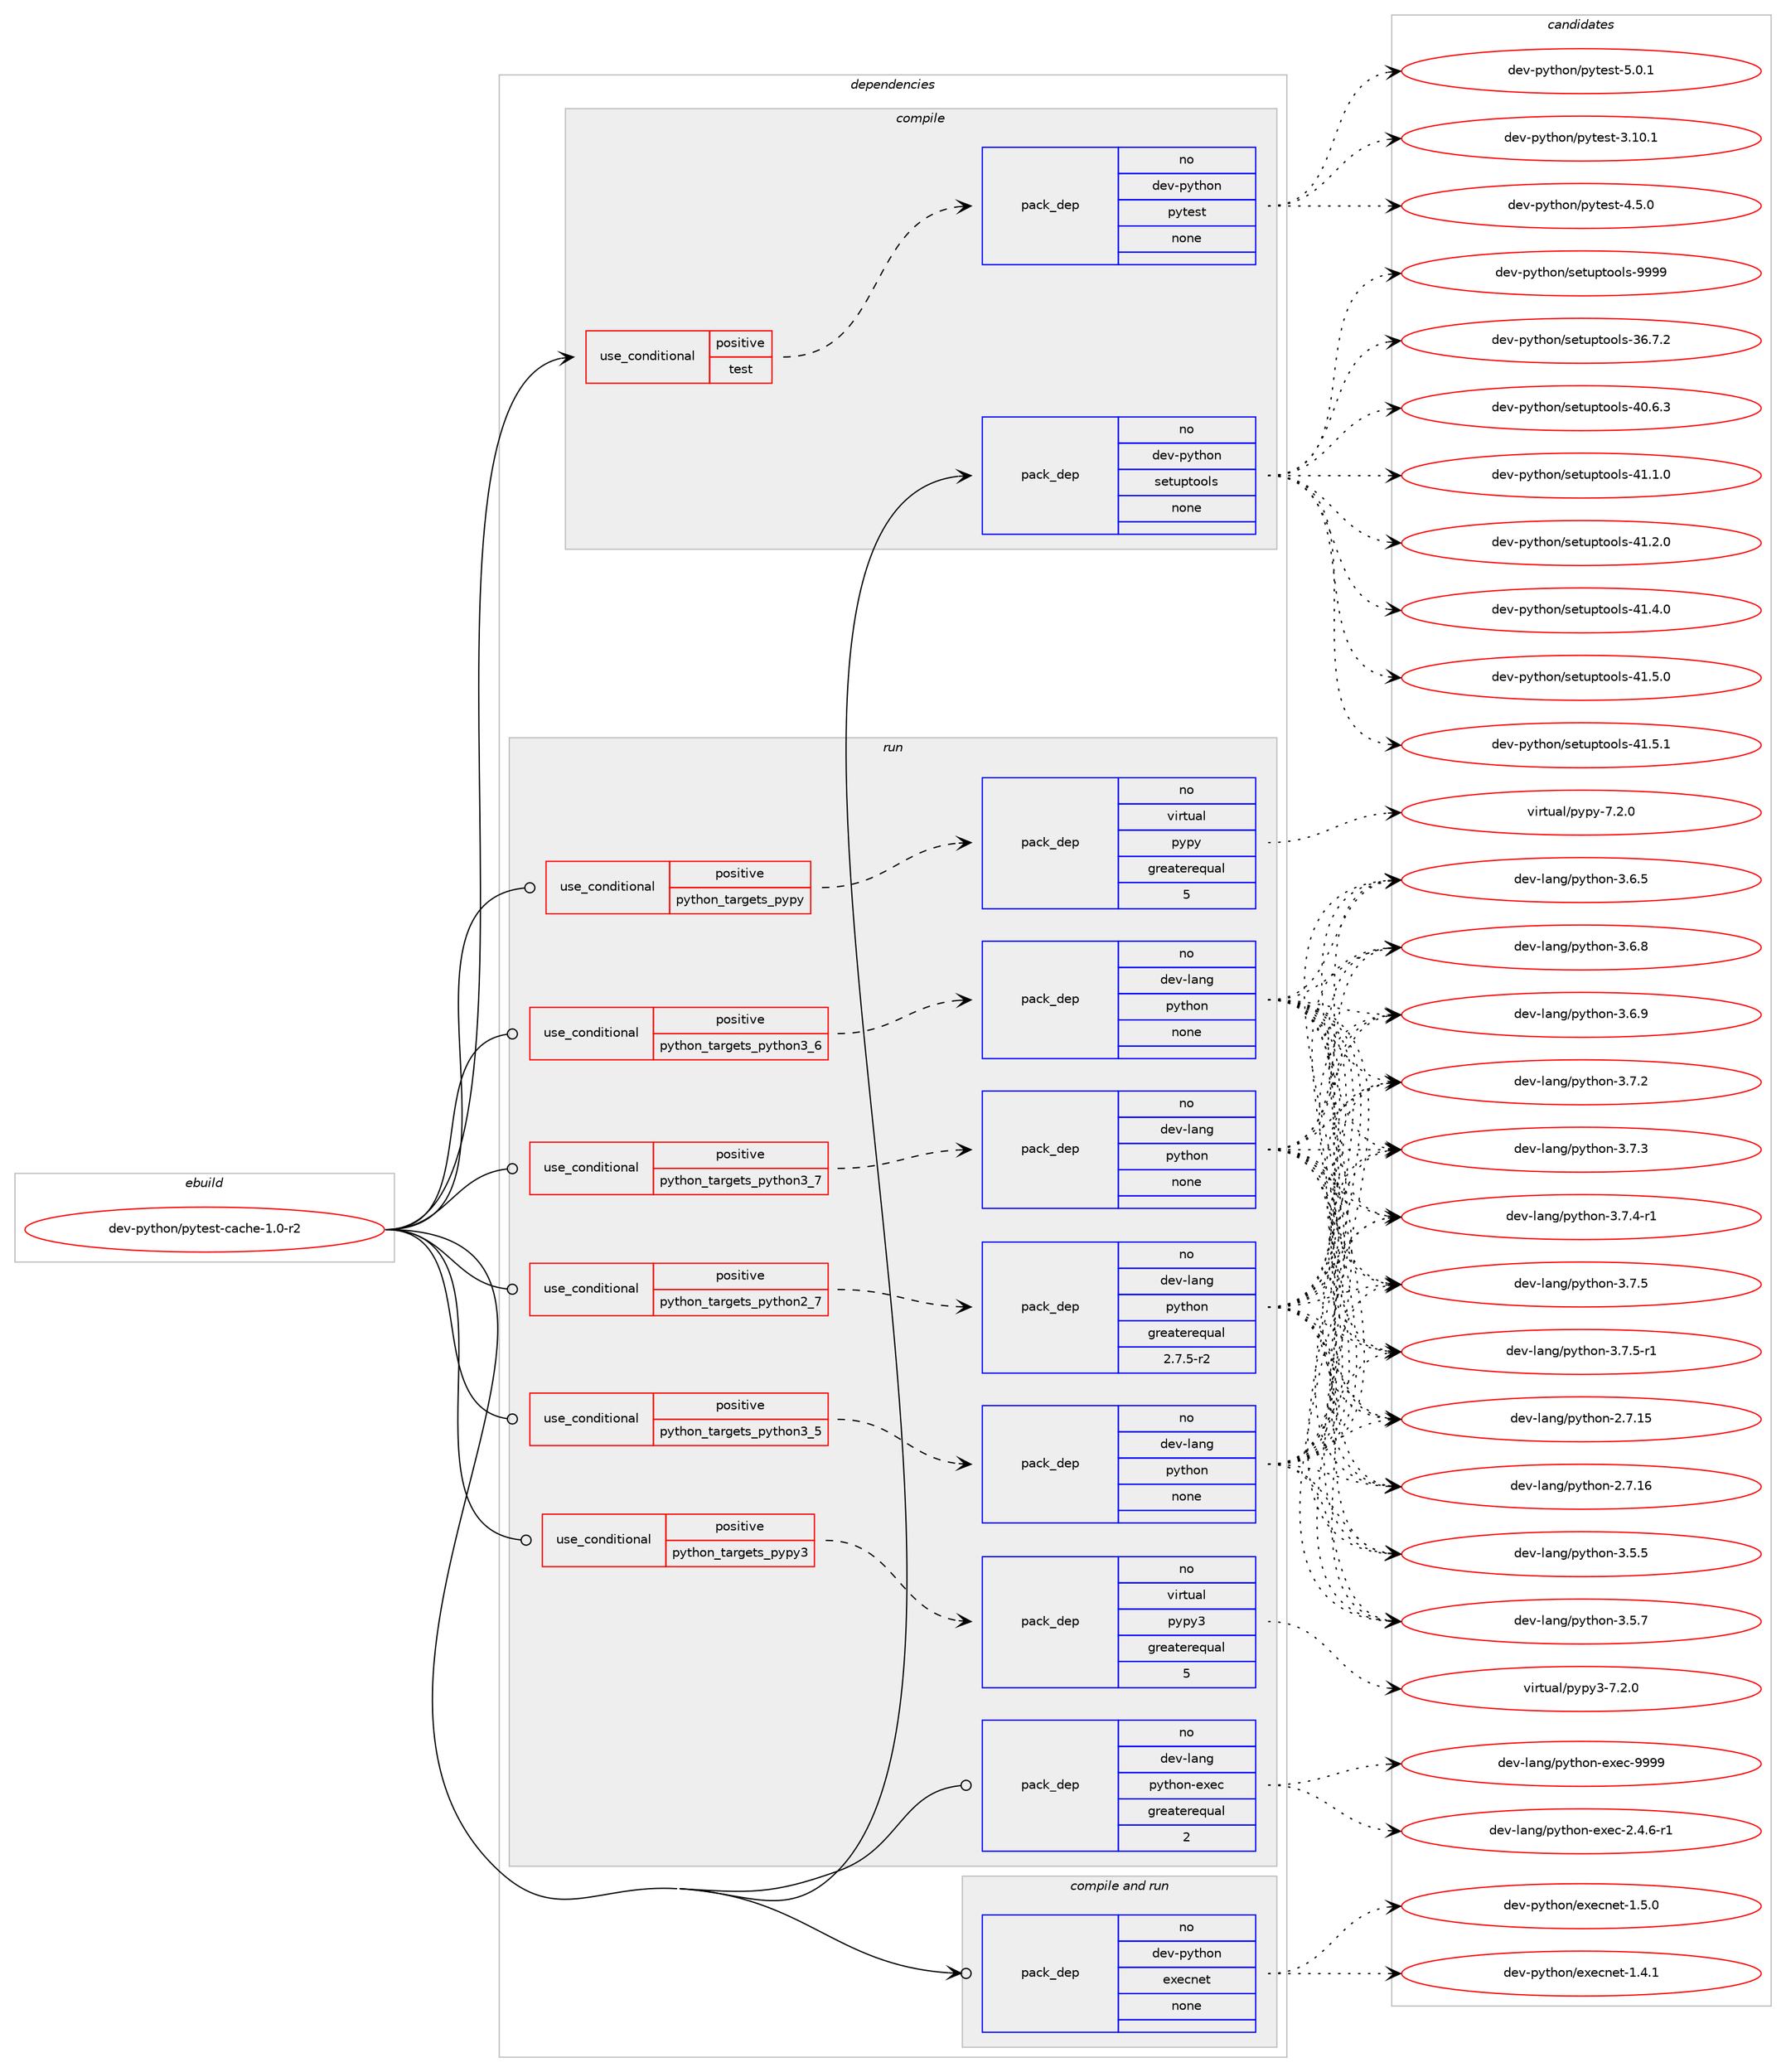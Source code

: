 digraph prolog {

# *************
# Graph options
# *************

newrank=true;
concentrate=true;
compound=true;
graph [rankdir=LR,fontname=Helvetica,fontsize=10,ranksep=1.5];#, ranksep=2.5, nodesep=0.2];
edge  [arrowhead=vee];
node  [fontname=Helvetica,fontsize=10];

# **********
# The ebuild
# **********

subgraph cluster_leftcol {
color=gray;
rank=same;
label=<<i>ebuild</i>>;
id [label="dev-python/pytest-cache-1.0-r2", color=red, width=4, href="../dev-python/pytest-cache-1.0-r2.svg"];
}

# ****************
# The dependencies
# ****************

subgraph cluster_midcol {
color=gray;
label=<<i>dependencies</i>>;
subgraph cluster_compile {
fillcolor="#eeeeee";
style=filled;
label=<<i>compile</i>>;
subgraph cond146963 {
dependency629216 [label=<<TABLE BORDER="0" CELLBORDER="1" CELLSPACING="0" CELLPADDING="4"><TR><TD ROWSPAN="3" CELLPADDING="10">use_conditional</TD></TR><TR><TD>positive</TD></TR><TR><TD>test</TD></TR></TABLE>>, shape=none, color=red];
subgraph pack470388 {
dependency629217 [label=<<TABLE BORDER="0" CELLBORDER="1" CELLSPACING="0" CELLPADDING="4" WIDTH="220"><TR><TD ROWSPAN="6" CELLPADDING="30">pack_dep</TD></TR><TR><TD WIDTH="110">no</TD></TR><TR><TD>dev-python</TD></TR><TR><TD>pytest</TD></TR><TR><TD>none</TD></TR><TR><TD></TD></TR></TABLE>>, shape=none, color=blue];
}
dependency629216:e -> dependency629217:w [weight=20,style="dashed",arrowhead="vee"];
}
id:e -> dependency629216:w [weight=20,style="solid",arrowhead="vee"];
subgraph pack470389 {
dependency629218 [label=<<TABLE BORDER="0" CELLBORDER="1" CELLSPACING="0" CELLPADDING="4" WIDTH="220"><TR><TD ROWSPAN="6" CELLPADDING="30">pack_dep</TD></TR><TR><TD WIDTH="110">no</TD></TR><TR><TD>dev-python</TD></TR><TR><TD>setuptools</TD></TR><TR><TD>none</TD></TR><TR><TD></TD></TR></TABLE>>, shape=none, color=blue];
}
id:e -> dependency629218:w [weight=20,style="solid",arrowhead="vee"];
}
subgraph cluster_compileandrun {
fillcolor="#eeeeee";
style=filled;
label=<<i>compile and run</i>>;
subgraph pack470390 {
dependency629219 [label=<<TABLE BORDER="0" CELLBORDER="1" CELLSPACING="0" CELLPADDING="4" WIDTH="220"><TR><TD ROWSPAN="6" CELLPADDING="30">pack_dep</TD></TR><TR><TD WIDTH="110">no</TD></TR><TR><TD>dev-python</TD></TR><TR><TD>execnet</TD></TR><TR><TD>none</TD></TR><TR><TD></TD></TR></TABLE>>, shape=none, color=blue];
}
id:e -> dependency629219:w [weight=20,style="solid",arrowhead="odotvee"];
}
subgraph cluster_run {
fillcolor="#eeeeee";
style=filled;
label=<<i>run</i>>;
subgraph cond146964 {
dependency629220 [label=<<TABLE BORDER="0" CELLBORDER="1" CELLSPACING="0" CELLPADDING="4"><TR><TD ROWSPAN="3" CELLPADDING="10">use_conditional</TD></TR><TR><TD>positive</TD></TR><TR><TD>python_targets_pypy</TD></TR></TABLE>>, shape=none, color=red];
subgraph pack470391 {
dependency629221 [label=<<TABLE BORDER="0" CELLBORDER="1" CELLSPACING="0" CELLPADDING="4" WIDTH="220"><TR><TD ROWSPAN="6" CELLPADDING="30">pack_dep</TD></TR><TR><TD WIDTH="110">no</TD></TR><TR><TD>virtual</TD></TR><TR><TD>pypy</TD></TR><TR><TD>greaterequal</TD></TR><TR><TD>5</TD></TR></TABLE>>, shape=none, color=blue];
}
dependency629220:e -> dependency629221:w [weight=20,style="dashed",arrowhead="vee"];
}
id:e -> dependency629220:w [weight=20,style="solid",arrowhead="odot"];
subgraph cond146965 {
dependency629222 [label=<<TABLE BORDER="0" CELLBORDER="1" CELLSPACING="0" CELLPADDING="4"><TR><TD ROWSPAN="3" CELLPADDING="10">use_conditional</TD></TR><TR><TD>positive</TD></TR><TR><TD>python_targets_pypy3</TD></TR></TABLE>>, shape=none, color=red];
subgraph pack470392 {
dependency629223 [label=<<TABLE BORDER="0" CELLBORDER="1" CELLSPACING="0" CELLPADDING="4" WIDTH="220"><TR><TD ROWSPAN="6" CELLPADDING="30">pack_dep</TD></TR><TR><TD WIDTH="110">no</TD></TR><TR><TD>virtual</TD></TR><TR><TD>pypy3</TD></TR><TR><TD>greaterequal</TD></TR><TR><TD>5</TD></TR></TABLE>>, shape=none, color=blue];
}
dependency629222:e -> dependency629223:w [weight=20,style="dashed",arrowhead="vee"];
}
id:e -> dependency629222:w [weight=20,style="solid",arrowhead="odot"];
subgraph cond146966 {
dependency629224 [label=<<TABLE BORDER="0" CELLBORDER="1" CELLSPACING="0" CELLPADDING="4"><TR><TD ROWSPAN="3" CELLPADDING="10">use_conditional</TD></TR><TR><TD>positive</TD></TR><TR><TD>python_targets_python2_7</TD></TR></TABLE>>, shape=none, color=red];
subgraph pack470393 {
dependency629225 [label=<<TABLE BORDER="0" CELLBORDER="1" CELLSPACING="0" CELLPADDING="4" WIDTH="220"><TR><TD ROWSPAN="6" CELLPADDING="30">pack_dep</TD></TR><TR><TD WIDTH="110">no</TD></TR><TR><TD>dev-lang</TD></TR><TR><TD>python</TD></TR><TR><TD>greaterequal</TD></TR><TR><TD>2.7.5-r2</TD></TR></TABLE>>, shape=none, color=blue];
}
dependency629224:e -> dependency629225:w [weight=20,style="dashed",arrowhead="vee"];
}
id:e -> dependency629224:w [weight=20,style="solid",arrowhead="odot"];
subgraph cond146967 {
dependency629226 [label=<<TABLE BORDER="0" CELLBORDER="1" CELLSPACING="0" CELLPADDING="4"><TR><TD ROWSPAN="3" CELLPADDING="10">use_conditional</TD></TR><TR><TD>positive</TD></TR><TR><TD>python_targets_python3_5</TD></TR></TABLE>>, shape=none, color=red];
subgraph pack470394 {
dependency629227 [label=<<TABLE BORDER="0" CELLBORDER="1" CELLSPACING="0" CELLPADDING="4" WIDTH="220"><TR><TD ROWSPAN="6" CELLPADDING="30">pack_dep</TD></TR><TR><TD WIDTH="110">no</TD></TR><TR><TD>dev-lang</TD></TR><TR><TD>python</TD></TR><TR><TD>none</TD></TR><TR><TD></TD></TR></TABLE>>, shape=none, color=blue];
}
dependency629226:e -> dependency629227:w [weight=20,style="dashed",arrowhead="vee"];
}
id:e -> dependency629226:w [weight=20,style="solid",arrowhead="odot"];
subgraph cond146968 {
dependency629228 [label=<<TABLE BORDER="0" CELLBORDER="1" CELLSPACING="0" CELLPADDING="4"><TR><TD ROWSPAN="3" CELLPADDING="10">use_conditional</TD></TR><TR><TD>positive</TD></TR><TR><TD>python_targets_python3_6</TD></TR></TABLE>>, shape=none, color=red];
subgraph pack470395 {
dependency629229 [label=<<TABLE BORDER="0" CELLBORDER="1" CELLSPACING="0" CELLPADDING="4" WIDTH="220"><TR><TD ROWSPAN="6" CELLPADDING="30">pack_dep</TD></TR><TR><TD WIDTH="110">no</TD></TR><TR><TD>dev-lang</TD></TR><TR><TD>python</TD></TR><TR><TD>none</TD></TR><TR><TD></TD></TR></TABLE>>, shape=none, color=blue];
}
dependency629228:e -> dependency629229:w [weight=20,style="dashed",arrowhead="vee"];
}
id:e -> dependency629228:w [weight=20,style="solid",arrowhead="odot"];
subgraph cond146969 {
dependency629230 [label=<<TABLE BORDER="0" CELLBORDER="1" CELLSPACING="0" CELLPADDING="4"><TR><TD ROWSPAN="3" CELLPADDING="10">use_conditional</TD></TR><TR><TD>positive</TD></TR><TR><TD>python_targets_python3_7</TD></TR></TABLE>>, shape=none, color=red];
subgraph pack470396 {
dependency629231 [label=<<TABLE BORDER="0" CELLBORDER="1" CELLSPACING="0" CELLPADDING="4" WIDTH="220"><TR><TD ROWSPAN="6" CELLPADDING="30">pack_dep</TD></TR><TR><TD WIDTH="110">no</TD></TR><TR><TD>dev-lang</TD></TR><TR><TD>python</TD></TR><TR><TD>none</TD></TR><TR><TD></TD></TR></TABLE>>, shape=none, color=blue];
}
dependency629230:e -> dependency629231:w [weight=20,style="dashed",arrowhead="vee"];
}
id:e -> dependency629230:w [weight=20,style="solid",arrowhead="odot"];
subgraph pack470397 {
dependency629232 [label=<<TABLE BORDER="0" CELLBORDER="1" CELLSPACING="0" CELLPADDING="4" WIDTH="220"><TR><TD ROWSPAN="6" CELLPADDING="30">pack_dep</TD></TR><TR><TD WIDTH="110">no</TD></TR><TR><TD>dev-lang</TD></TR><TR><TD>python-exec</TD></TR><TR><TD>greaterequal</TD></TR><TR><TD>2</TD></TR></TABLE>>, shape=none, color=blue];
}
id:e -> dependency629232:w [weight=20,style="solid",arrowhead="odot"];
}
}

# **************
# The candidates
# **************

subgraph cluster_choices {
rank=same;
color=gray;
label=<<i>candidates</i>>;

subgraph choice470388 {
color=black;
nodesep=1;
choice100101118451121211161041111104711212111610111511645514649484649 [label="dev-python/pytest-3.10.1", color=red, width=4,href="../dev-python/pytest-3.10.1.svg"];
choice1001011184511212111610411111047112121116101115116455246534648 [label="dev-python/pytest-4.5.0", color=red, width=4,href="../dev-python/pytest-4.5.0.svg"];
choice1001011184511212111610411111047112121116101115116455346484649 [label="dev-python/pytest-5.0.1", color=red, width=4,href="../dev-python/pytest-5.0.1.svg"];
dependency629217:e -> choice100101118451121211161041111104711212111610111511645514649484649:w [style=dotted,weight="100"];
dependency629217:e -> choice1001011184511212111610411111047112121116101115116455246534648:w [style=dotted,weight="100"];
dependency629217:e -> choice1001011184511212111610411111047112121116101115116455346484649:w [style=dotted,weight="100"];
}
subgraph choice470389 {
color=black;
nodesep=1;
choice100101118451121211161041111104711510111611711211611111110811545515446554650 [label="dev-python/setuptools-36.7.2", color=red, width=4,href="../dev-python/setuptools-36.7.2.svg"];
choice100101118451121211161041111104711510111611711211611111110811545524846544651 [label="dev-python/setuptools-40.6.3", color=red, width=4,href="../dev-python/setuptools-40.6.3.svg"];
choice100101118451121211161041111104711510111611711211611111110811545524946494648 [label="dev-python/setuptools-41.1.0", color=red, width=4,href="../dev-python/setuptools-41.1.0.svg"];
choice100101118451121211161041111104711510111611711211611111110811545524946504648 [label="dev-python/setuptools-41.2.0", color=red, width=4,href="../dev-python/setuptools-41.2.0.svg"];
choice100101118451121211161041111104711510111611711211611111110811545524946524648 [label="dev-python/setuptools-41.4.0", color=red, width=4,href="../dev-python/setuptools-41.4.0.svg"];
choice100101118451121211161041111104711510111611711211611111110811545524946534648 [label="dev-python/setuptools-41.5.0", color=red, width=4,href="../dev-python/setuptools-41.5.0.svg"];
choice100101118451121211161041111104711510111611711211611111110811545524946534649 [label="dev-python/setuptools-41.5.1", color=red, width=4,href="../dev-python/setuptools-41.5.1.svg"];
choice10010111845112121116104111110471151011161171121161111111081154557575757 [label="dev-python/setuptools-9999", color=red, width=4,href="../dev-python/setuptools-9999.svg"];
dependency629218:e -> choice100101118451121211161041111104711510111611711211611111110811545515446554650:w [style=dotted,weight="100"];
dependency629218:e -> choice100101118451121211161041111104711510111611711211611111110811545524846544651:w [style=dotted,weight="100"];
dependency629218:e -> choice100101118451121211161041111104711510111611711211611111110811545524946494648:w [style=dotted,weight="100"];
dependency629218:e -> choice100101118451121211161041111104711510111611711211611111110811545524946504648:w [style=dotted,weight="100"];
dependency629218:e -> choice100101118451121211161041111104711510111611711211611111110811545524946524648:w [style=dotted,weight="100"];
dependency629218:e -> choice100101118451121211161041111104711510111611711211611111110811545524946534648:w [style=dotted,weight="100"];
dependency629218:e -> choice100101118451121211161041111104711510111611711211611111110811545524946534649:w [style=dotted,weight="100"];
dependency629218:e -> choice10010111845112121116104111110471151011161171121161111111081154557575757:w [style=dotted,weight="100"];
}
subgraph choice470390 {
color=black;
nodesep=1;
choice100101118451121211161041111104710112010199110101116454946524649 [label="dev-python/execnet-1.4.1", color=red, width=4,href="../dev-python/execnet-1.4.1.svg"];
choice100101118451121211161041111104710112010199110101116454946534648 [label="dev-python/execnet-1.5.0", color=red, width=4,href="../dev-python/execnet-1.5.0.svg"];
dependency629219:e -> choice100101118451121211161041111104710112010199110101116454946524649:w [style=dotted,weight="100"];
dependency629219:e -> choice100101118451121211161041111104710112010199110101116454946534648:w [style=dotted,weight="100"];
}
subgraph choice470391 {
color=black;
nodesep=1;
choice1181051141161179710847112121112121455546504648 [label="virtual/pypy-7.2.0", color=red, width=4,href="../virtual/pypy-7.2.0.svg"];
dependency629221:e -> choice1181051141161179710847112121112121455546504648:w [style=dotted,weight="100"];
}
subgraph choice470392 {
color=black;
nodesep=1;
choice118105114116117971084711212111212151455546504648 [label="virtual/pypy3-7.2.0", color=red, width=4,href="../virtual/pypy3-7.2.0.svg"];
dependency629223:e -> choice118105114116117971084711212111212151455546504648:w [style=dotted,weight="100"];
}
subgraph choice470393 {
color=black;
nodesep=1;
choice10010111845108971101034711212111610411111045504655464953 [label="dev-lang/python-2.7.15", color=red, width=4,href="../dev-lang/python-2.7.15.svg"];
choice10010111845108971101034711212111610411111045504655464954 [label="dev-lang/python-2.7.16", color=red, width=4,href="../dev-lang/python-2.7.16.svg"];
choice100101118451089711010347112121116104111110455146534653 [label="dev-lang/python-3.5.5", color=red, width=4,href="../dev-lang/python-3.5.5.svg"];
choice100101118451089711010347112121116104111110455146534655 [label="dev-lang/python-3.5.7", color=red, width=4,href="../dev-lang/python-3.5.7.svg"];
choice100101118451089711010347112121116104111110455146544653 [label="dev-lang/python-3.6.5", color=red, width=4,href="../dev-lang/python-3.6.5.svg"];
choice100101118451089711010347112121116104111110455146544656 [label="dev-lang/python-3.6.8", color=red, width=4,href="../dev-lang/python-3.6.8.svg"];
choice100101118451089711010347112121116104111110455146544657 [label="dev-lang/python-3.6.9", color=red, width=4,href="../dev-lang/python-3.6.9.svg"];
choice100101118451089711010347112121116104111110455146554650 [label="dev-lang/python-3.7.2", color=red, width=4,href="../dev-lang/python-3.7.2.svg"];
choice100101118451089711010347112121116104111110455146554651 [label="dev-lang/python-3.7.3", color=red, width=4,href="../dev-lang/python-3.7.3.svg"];
choice1001011184510897110103471121211161041111104551465546524511449 [label="dev-lang/python-3.7.4-r1", color=red, width=4,href="../dev-lang/python-3.7.4-r1.svg"];
choice100101118451089711010347112121116104111110455146554653 [label="dev-lang/python-3.7.5", color=red, width=4,href="../dev-lang/python-3.7.5.svg"];
choice1001011184510897110103471121211161041111104551465546534511449 [label="dev-lang/python-3.7.5-r1", color=red, width=4,href="../dev-lang/python-3.7.5-r1.svg"];
dependency629225:e -> choice10010111845108971101034711212111610411111045504655464953:w [style=dotted,weight="100"];
dependency629225:e -> choice10010111845108971101034711212111610411111045504655464954:w [style=dotted,weight="100"];
dependency629225:e -> choice100101118451089711010347112121116104111110455146534653:w [style=dotted,weight="100"];
dependency629225:e -> choice100101118451089711010347112121116104111110455146534655:w [style=dotted,weight="100"];
dependency629225:e -> choice100101118451089711010347112121116104111110455146544653:w [style=dotted,weight="100"];
dependency629225:e -> choice100101118451089711010347112121116104111110455146544656:w [style=dotted,weight="100"];
dependency629225:e -> choice100101118451089711010347112121116104111110455146544657:w [style=dotted,weight="100"];
dependency629225:e -> choice100101118451089711010347112121116104111110455146554650:w [style=dotted,weight="100"];
dependency629225:e -> choice100101118451089711010347112121116104111110455146554651:w [style=dotted,weight="100"];
dependency629225:e -> choice1001011184510897110103471121211161041111104551465546524511449:w [style=dotted,weight="100"];
dependency629225:e -> choice100101118451089711010347112121116104111110455146554653:w [style=dotted,weight="100"];
dependency629225:e -> choice1001011184510897110103471121211161041111104551465546534511449:w [style=dotted,weight="100"];
}
subgraph choice470394 {
color=black;
nodesep=1;
choice10010111845108971101034711212111610411111045504655464953 [label="dev-lang/python-2.7.15", color=red, width=4,href="../dev-lang/python-2.7.15.svg"];
choice10010111845108971101034711212111610411111045504655464954 [label="dev-lang/python-2.7.16", color=red, width=4,href="../dev-lang/python-2.7.16.svg"];
choice100101118451089711010347112121116104111110455146534653 [label="dev-lang/python-3.5.5", color=red, width=4,href="../dev-lang/python-3.5.5.svg"];
choice100101118451089711010347112121116104111110455146534655 [label="dev-lang/python-3.5.7", color=red, width=4,href="../dev-lang/python-3.5.7.svg"];
choice100101118451089711010347112121116104111110455146544653 [label="dev-lang/python-3.6.5", color=red, width=4,href="../dev-lang/python-3.6.5.svg"];
choice100101118451089711010347112121116104111110455146544656 [label="dev-lang/python-3.6.8", color=red, width=4,href="../dev-lang/python-3.6.8.svg"];
choice100101118451089711010347112121116104111110455146544657 [label="dev-lang/python-3.6.9", color=red, width=4,href="../dev-lang/python-3.6.9.svg"];
choice100101118451089711010347112121116104111110455146554650 [label="dev-lang/python-3.7.2", color=red, width=4,href="../dev-lang/python-3.7.2.svg"];
choice100101118451089711010347112121116104111110455146554651 [label="dev-lang/python-3.7.3", color=red, width=4,href="../dev-lang/python-3.7.3.svg"];
choice1001011184510897110103471121211161041111104551465546524511449 [label="dev-lang/python-3.7.4-r1", color=red, width=4,href="../dev-lang/python-3.7.4-r1.svg"];
choice100101118451089711010347112121116104111110455146554653 [label="dev-lang/python-3.7.5", color=red, width=4,href="../dev-lang/python-3.7.5.svg"];
choice1001011184510897110103471121211161041111104551465546534511449 [label="dev-lang/python-3.7.5-r1", color=red, width=4,href="../dev-lang/python-3.7.5-r1.svg"];
dependency629227:e -> choice10010111845108971101034711212111610411111045504655464953:w [style=dotted,weight="100"];
dependency629227:e -> choice10010111845108971101034711212111610411111045504655464954:w [style=dotted,weight="100"];
dependency629227:e -> choice100101118451089711010347112121116104111110455146534653:w [style=dotted,weight="100"];
dependency629227:e -> choice100101118451089711010347112121116104111110455146534655:w [style=dotted,weight="100"];
dependency629227:e -> choice100101118451089711010347112121116104111110455146544653:w [style=dotted,weight="100"];
dependency629227:e -> choice100101118451089711010347112121116104111110455146544656:w [style=dotted,weight="100"];
dependency629227:e -> choice100101118451089711010347112121116104111110455146544657:w [style=dotted,weight="100"];
dependency629227:e -> choice100101118451089711010347112121116104111110455146554650:w [style=dotted,weight="100"];
dependency629227:e -> choice100101118451089711010347112121116104111110455146554651:w [style=dotted,weight="100"];
dependency629227:e -> choice1001011184510897110103471121211161041111104551465546524511449:w [style=dotted,weight="100"];
dependency629227:e -> choice100101118451089711010347112121116104111110455146554653:w [style=dotted,weight="100"];
dependency629227:e -> choice1001011184510897110103471121211161041111104551465546534511449:w [style=dotted,weight="100"];
}
subgraph choice470395 {
color=black;
nodesep=1;
choice10010111845108971101034711212111610411111045504655464953 [label="dev-lang/python-2.7.15", color=red, width=4,href="../dev-lang/python-2.7.15.svg"];
choice10010111845108971101034711212111610411111045504655464954 [label="dev-lang/python-2.7.16", color=red, width=4,href="../dev-lang/python-2.7.16.svg"];
choice100101118451089711010347112121116104111110455146534653 [label="dev-lang/python-3.5.5", color=red, width=4,href="../dev-lang/python-3.5.5.svg"];
choice100101118451089711010347112121116104111110455146534655 [label="dev-lang/python-3.5.7", color=red, width=4,href="../dev-lang/python-3.5.7.svg"];
choice100101118451089711010347112121116104111110455146544653 [label="dev-lang/python-3.6.5", color=red, width=4,href="../dev-lang/python-3.6.5.svg"];
choice100101118451089711010347112121116104111110455146544656 [label="dev-lang/python-3.6.8", color=red, width=4,href="../dev-lang/python-3.6.8.svg"];
choice100101118451089711010347112121116104111110455146544657 [label="dev-lang/python-3.6.9", color=red, width=4,href="../dev-lang/python-3.6.9.svg"];
choice100101118451089711010347112121116104111110455146554650 [label="dev-lang/python-3.7.2", color=red, width=4,href="../dev-lang/python-3.7.2.svg"];
choice100101118451089711010347112121116104111110455146554651 [label="dev-lang/python-3.7.3", color=red, width=4,href="../dev-lang/python-3.7.3.svg"];
choice1001011184510897110103471121211161041111104551465546524511449 [label="dev-lang/python-3.7.4-r1", color=red, width=4,href="../dev-lang/python-3.7.4-r1.svg"];
choice100101118451089711010347112121116104111110455146554653 [label="dev-lang/python-3.7.5", color=red, width=4,href="../dev-lang/python-3.7.5.svg"];
choice1001011184510897110103471121211161041111104551465546534511449 [label="dev-lang/python-3.7.5-r1", color=red, width=4,href="../dev-lang/python-3.7.5-r1.svg"];
dependency629229:e -> choice10010111845108971101034711212111610411111045504655464953:w [style=dotted,weight="100"];
dependency629229:e -> choice10010111845108971101034711212111610411111045504655464954:w [style=dotted,weight="100"];
dependency629229:e -> choice100101118451089711010347112121116104111110455146534653:w [style=dotted,weight="100"];
dependency629229:e -> choice100101118451089711010347112121116104111110455146534655:w [style=dotted,weight="100"];
dependency629229:e -> choice100101118451089711010347112121116104111110455146544653:w [style=dotted,weight="100"];
dependency629229:e -> choice100101118451089711010347112121116104111110455146544656:w [style=dotted,weight="100"];
dependency629229:e -> choice100101118451089711010347112121116104111110455146544657:w [style=dotted,weight="100"];
dependency629229:e -> choice100101118451089711010347112121116104111110455146554650:w [style=dotted,weight="100"];
dependency629229:e -> choice100101118451089711010347112121116104111110455146554651:w [style=dotted,weight="100"];
dependency629229:e -> choice1001011184510897110103471121211161041111104551465546524511449:w [style=dotted,weight="100"];
dependency629229:e -> choice100101118451089711010347112121116104111110455146554653:w [style=dotted,weight="100"];
dependency629229:e -> choice1001011184510897110103471121211161041111104551465546534511449:w [style=dotted,weight="100"];
}
subgraph choice470396 {
color=black;
nodesep=1;
choice10010111845108971101034711212111610411111045504655464953 [label="dev-lang/python-2.7.15", color=red, width=4,href="../dev-lang/python-2.7.15.svg"];
choice10010111845108971101034711212111610411111045504655464954 [label="dev-lang/python-2.7.16", color=red, width=4,href="../dev-lang/python-2.7.16.svg"];
choice100101118451089711010347112121116104111110455146534653 [label="dev-lang/python-3.5.5", color=red, width=4,href="../dev-lang/python-3.5.5.svg"];
choice100101118451089711010347112121116104111110455146534655 [label="dev-lang/python-3.5.7", color=red, width=4,href="../dev-lang/python-3.5.7.svg"];
choice100101118451089711010347112121116104111110455146544653 [label="dev-lang/python-3.6.5", color=red, width=4,href="../dev-lang/python-3.6.5.svg"];
choice100101118451089711010347112121116104111110455146544656 [label="dev-lang/python-3.6.8", color=red, width=4,href="../dev-lang/python-3.6.8.svg"];
choice100101118451089711010347112121116104111110455146544657 [label="dev-lang/python-3.6.9", color=red, width=4,href="../dev-lang/python-3.6.9.svg"];
choice100101118451089711010347112121116104111110455146554650 [label="dev-lang/python-3.7.2", color=red, width=4,href="../dev-lang/python-3.7.2.svg"];
choice100101118451089711010347112121116104111110455146554651 [label="dev-lang/python-3.7.3", color=red, width=4,href="../dev-lang/python-3.7.3.svg"];
choice1001011184510897110103471121211161041111104551465546524511449 [label="dev-lang/python-3.7.4-r1", color=red, width=4,href="../dev-lang/python-3.7.4-r1.svg"];
choice100101118451089711010347112121116104111110455146554653 [label="dev-lang/python-3.7.5", color=red, width=4,href="../dev-lang/python-3.7.5.svg"];
choice1001011184510897110103471121211161041111104551465546534511449 [label="dev-lang/python-3.7.5-r1", color=red, width=4,href="../dev-lang/python-3.7.5-r1.svg"];
dependency629231:e -> choice10010111845108971101034711212111610411111045504655464953:w [style=dotted,weight="100"];
dependency629231:e -> choice10010111845108971101034711212111610411111045504655464954:w [style=dotted,weight="100"];
dependency629231:e -> choice100101118451089711010347112121116104111110455146534653:w [style=dotted,weight="100"];
dependency629231:e -> choice100101118451089711010347112121116104111110455146534655:w [style=dotted,weight="100"];
dependency629231:e -> choice100101118451089711010347112121116104111110455146544653:w [style=dotted,weight="100"];
dependency629231:e -> choice100101118451089711010347112121116104111110455146544656:w [style=dotted,weight="100"];
dependency629231:e -> choice100101118451089711010347112121116104111110455146544657:w [style=dotted,weight="100"];
dependency629231:e -> choice100101118451089711010347112121116104111110455146554650:w [style=dotted,weight="100"];
dependency629231:e -> choice100101118451089711010347112121116104111110455146554651:w [style=dotted,weight="100"];
dependency629231:e -> choice1001011184510897110103471121211161041111104551465546524511449:w [style=dotted,weight="100"];
dependency629231:e -> choice100101118451089711010347112121116104111110455146554653:w [style=dotted,weight="100"];
dependency629231:e -> choice1001011184510897110103471121211161041111104551465546534511449:w [style=dotted,weight="100"];
}
subgraph choice470397 {
color=black;
nodesep=1;
choice10010111845108971101034711212111610411111045101120101994550465246544511449 [label="dev-lang/python-exec-2.4.6-r1", color=red, width=4,href="../dev-lang/python-exec-2.4.6-r1.svg"];
choice10010111845108971101034711212111610411111045101120101994557575757 [label="dev-lang/python-exec-9999", color=red, width=4,href="../dev-lang/python-exec-9999.svg"];
dependency629232:e -> choice10010111845108971101034711212111610411111045101120101994550465246544511449:w [style=dotted,weight="100"];
dependency629232:e -> choice10010111845108971101034711212111610411111045101120101994557575757:w [style=dotted,weight="100"];
}
}

}
